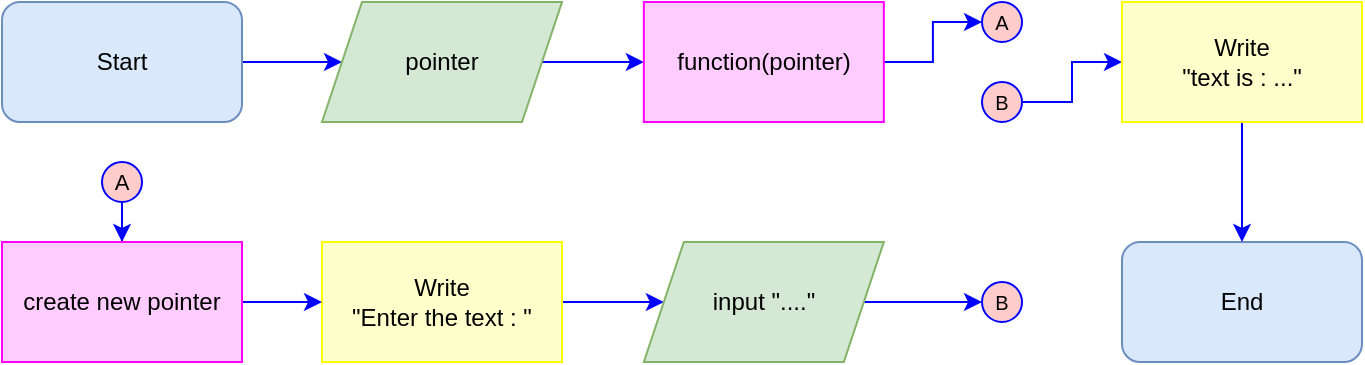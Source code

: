 <mxfile version="20.6.0" type="device"><diagram id="GU_egi--gNR71cNjjw7K" name="หน้า-1"><mxGraphModel dx="614" dy="651" grid="1" gridSize="10" guides="1" tooltips="1" connect="1" arrows="1" fold="1" page="1" pageScale="1" pageWidth="827" pageHeight="1169" math="0" shadow="0"><root><mxCell id="0"/><mxCell id="1" parent="0"/><mxCell id="JDEgwbS9gVhzQcdF4mBM-7" style="edgeStyle=orthogonalEdgeStyle;shape=connector;rounded=0;orthogonalLoop=1;jettySize=auto;html=1;labelBackgroundColor=default;strokeColor=#0000FF;fontFamily=Helvetica;fontSize=10;fontColor=#0000FF;endArrow=classic;" parent="1" source="3kbfPJICYh6IDhDmhpvJ-2" target="3kbfPJICYh6IDhDmhpvJ-4" edge="1"><mxGeometry relative="1" as="geometry"/></mxCell><mxCell id="3kbfPJICYh6IDhDmhpvJ-2" value="Start" style="rounded=1;whiteSpace=wrap;html=1;fillColor=#dae8fc;strokeColor=#6c8ebf;" parent="1" vertex="1"><mxGeometry x="40" y="40" width="120" height="60" as="geometry"/></mxCell><mxCell id="JDEgwbS9gVhzQcdF4mBM-9" style="edgeStyle=orthogonalEdgeStyle;shape=connector;rounded=0;orthogonalLoop=1;jettySize=auto;html=1;labelBackgroundColor=default;strokeColor=#0000FF;fontFamily=Helvetica;fontSize=10;fontColor=#0000FF;endArrow=classic;" parent="1" source="3kbfPJICYh6IDhDmhpvJ-4" target="RMGrZtWYYws5Uy54YWYp-7" edge="1"><mxGeometry relative="1" as="geometry"/></mxCell><mxCell id="3kbfPJICYh6IDhDmhpvJ-4" value="pointer" style="shape=parallelogram;perimeter=parallelogramPerimeter;whiteSpace=wrap;html=1;fixedSize=1;fillColor=#d5e8d4;strokeColor=#82b366;" parent="1" vertex="1"><mxGeometry x="200" y="40" width="120" height="60" as="geometry"/></mxCell><mxCell id="JDEgwbS9gVhzQcdF4mBM-6" style="edgeStyle=orthogonalEdgeStyle;shape=connector;rounded=0;orthogonalLoop=1;jettySize=auto;html=1;labelBackgroundColor=default;strokeColor=#0000FF;fontFamily=Helvetica;fontSize=10;fontColor=#0000FF;endArrow=classic;" parent="1" source="JDEgwbS9gVhzQcdF4mBM-1" target="RMGrZtWYYws5Uy54YWYp-11" edge="1"><mxGeometry relative="1" as="geometry"><mxPoint x="100" y="160" as="targetPoint"/></mxGeometry></mxCell><mxCell id="JDEgwbS9gVhzQcdF4mBM-1" value="A" style="ellipse;whiteSpace=wrap;html=1;aspect=fixed;fillColor=#FFCCCC;strokeColor=#0000FF;labelBackgroundColor=none;endArrow=classic;fontSize=11;rounded=0;" parent="1" vertex="1"><mxGeometry x="90" y="120" width="20" height="20" as="geometry"/></mxCell><mxCell id="JDEgwbS9gVhzQcdF4mBM-8" value="&lt;font style=&quot;font-size: 10px;&quot;&gt;A&lt;/font&gt;" style="ellipse;whiteSpace=wrap;html=1;aspect=fixed;fillColor=#FFCCCC;strokeColor=#0000FF;labelBackgroundColor=none;endArrow=classic;fontSize=11;rounded=0;" parent="1" vertex="1"><mxGeometry x="530" y="40" width="20" height="20" as="geometry"/></mxCell><mxCell id="RMGrZtWYYws5Uy54YWYp-25" style="edgeStyle=orthogonalEdgeStyle;shape=connector;rounded=0;orthogonalLoop=1;jettySize=auto;html=1;labelBackgroundColor=default;strokeColor=#0000FF;fontFamily=Helvetica;fontSize=10;fontColor=#0000FF;endArrow=classic;" edge="1" parent="1" source="JDEgwbS9gVhzQcdF4mBM-13" target="RMGrZtWYYws5Uy54YWYp-14"><mxGeometry relative="1" as="geometry"><mxPoint x="600" y="70" as="targetPoint"/></mxGeometry></mxCell><mxCell id="JDEgwbS9gVhzQcdF4mBM-13" value="&lt;font style=&quot;font-size: 10px;&quot;&gt;B&lt;/font&gt;" style="ellipse;whiteSpace=wrap;html=1;aspect=fixed;fillColor=#FFCCCC;strokeColor=#0000FF;labelBackgroundColor=none;endArrow=classic;fontSize=11;rounded=0;" parent="1" vertex="1"><mxGeometry x="530" y="80" width="20" height="20" as="geometry"/></mxCell><mxCell id="RMGrZtWYYws5Uy54YWYp-20" style="edgeStyle=orthogonalEdgeStyle;shape=connector;rounded=0;orthogonalLoop=1;jettySize=auto;html=1;labelBackgroundColor=default;strokeColor=#0000FF;fontFamily=Helvetica;fontSize=10;fontColor=#0000FF;endArrow=classic;" edge="1" parent="1" source="JDEgwbS9gVhzQcdF4mBM-19" target="RMGrZtWYYws5Uy54YWYp-17"><mxGeometry relative="1" as="geometry"/></mxCell><mxCell id="JDEgwbS9gVhzQcdF4mBM-19" value="Write &lt;br&gt;&quot;Enter the text : &quot;" style="rounded=0;whiteSpace=wrap;html=1;fillColor=#FFFFCC;strokeColor=#FFFF00;" parent="1" vertex="1"><mxGeometry x="200.0" y="160" width="120" height="60" as="geometry"/></mxCell><mxCell id="JDEgwbS9gVhzQcdF4mBM-21" value="End" style="rounded=1;whiteSpace=wrap;html=1;fillColor=#dae8fc;strokeColor=#6c8ebf;" parent="1" vertex="1"><mxGeometry x="600" y="160" width="120" height="60" as="geometry"/></mxCell><mxCell id="RMGrZtWYYws5Uy54YWYp-8" style="edgeStyle=orthogonalEdgeStyle;shape=connector;rounded=0;orthogonalLoop=1;jettySize=auto;html=1;labelBackgroundColor=default;strokeColor=#0000FF;fontFamily=Helvetica;fontSize=10;fontColor=#0000FF;endArrow=classic;" edge="1" parent="1" source="RMGrZtWYYws5Uy54YWYp-7" target="JDEgwbS9gVhzQcdF4mBM-8"><mxGeometry relative="1" as="geometry"><mxPoint x="560" y="50" as="targetPoint"/></mxGeometry></mxCell><mxCell id="RMGrZtWYYws5Uy54YWYp-7" value="function(pointer)" style="rounded=0;whiteSpace=wrap;html=1;fillColor=#FFCCFF;strokeColor=#FF00FF;" vertex="1" parent="1"><mxGeometry x="360.92" y="40" width="120" height="60" as="geometry"/></mxCell><mxCell id="RMGrZtWYYws5Uy54YWYp-13" style="edgeStyle=orthogonalEdgeStyle;shape=connector;rounded=0;orthogonalLoop=1;jettySize=auto;html=1;labelBackgroundColor=default;strokeColor=#0000FF;fontFamily=Helvetica;fontSize=10;fontColor=#0000FF;endArrow=classic;" edge="1" parent="1" source="RMGrZtWYYws5Uy54YWYp-11" target="JDEgwbS9gVhzQcdF4mBM-19"><mxGeometry relative="1" as="geometry"/></mxCell><mxCell id="RMGrZtWYYws5Uy54YWYp-11" value="create new pointer" style="rounded=0;whiteSpace=wrap;html=1;fillColor=#FFCCFF;strokeColor=#FF00FF;" vertex="1" parent="1"><mxGeometry x="40.0" y="160" width="120" height="60" as="geometry"/></mxCell><mxCell id="RMGrZtWYYws5Uy54YWYp-16" style="edgeStyle=orthogonalEdgeStyle;shape=connector;rounded=0;orthogonalLoop=1;jettySize=auto;html=1;labelBackgroundColor=default;strokeColor=#0000FF;fontFamily=Helvetica;fontSize=10;fontColor=#0000FF;endArrow=classic;" edge="1" parent="1" source="RMGrZtWYYws5Uy54YWYp-14" target="JDEgwbS9gVhzQcdF4mBM-21"><mxGeometry relative="1" as="geometry"/></mxCell><mxCell id="RMGrZtWYYws5Uy54YWYp-14" value="Write &lt;br&gt;&quot;text is : ...&quot;" style="rounded=0;whiteSpace=wrap;html=1;fillColor=#FFFFCC;strokeColor=#FFFF00;" vertex="1" parent="1"><mxGeometry x="600" y="40" width="120" height="60" as="geometry"/></mxCell><mxCell id="RMGrZtWYYws5Uy54YWYp-26" style="edgeStyle=orthogonalEdgeStyle;shape=connector;rounded=0;orthogonalLoop=1;jettySize=auto;html=1;labelBackgroundColor=default;strokeColor=#0000FF;fontFamily=Helvetica;fontSize=10;fontColor=#0000FF;endArrow=classic;" edge="1" parent="1" source="RMGrZtWYYws5Uy54YWYp-17" target="RMGrZtWYYws5Uy54YWYp-18"><mxGeometry relative="1" as="geometry"/></mxCell><mxCell id="RMGrZtWYYws5Uy54YWYp-17" value="input &quot;....&quot;" style="shape=parallelogram;perimeter=parallelogramPerimeter;whiteSpace=wrap;html=1;fixedSize=1;fillColor=#d5e8d4;strokeColor=#82b366;" vertex="1" parent="1"><mxGeometry x="360.92" y="160" width="120" height="60" as="geometry"/></mxCell><mxCell id="RMGrZtWYYws5Uy54YWYp-18" value="&lt;font style=&quot;font-size: 10px;&quot;&gt;B&lt;/font&gt;" style="ellipse;whiteSpace=wrap;html=1;aspect=fixed;fillColor=#FFCCCC;strokeColor=#0000FF;labelBackgroundColor=none;endArrow=classic;fontSize=11;rounded=0;" vertex="1" parent="1"><mxGeometry x="530" y="180" width="20" height="20" as="geometry"/></mxCell></root></mxGraphModel></diagram></mxfile>